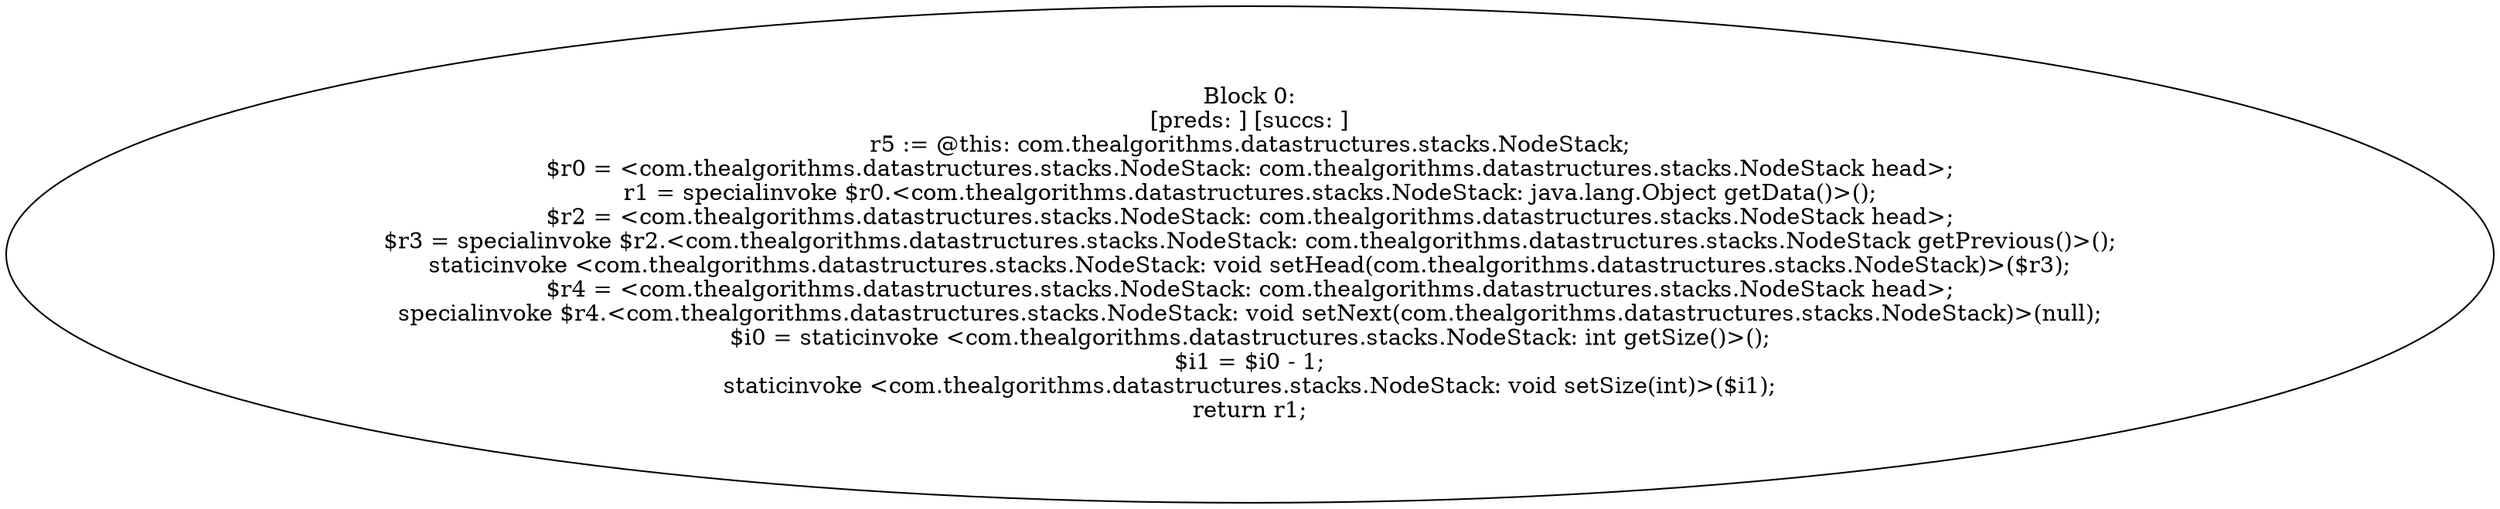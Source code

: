 digraph "unitGraph" {
    "Block 0:
[preds: ] [succs: ]
r5 := @this: com.thealgorithms.datastructures.stacks.NodeStack;
$r0 = <com.thealgorithms.datastructures.stacks.NodeStack: com.thealgorithms.datastructures.stacks.NodeStack head>;
r1 = specialinvoke $r0.<com.thealgorithms.datastructures.stacks.NodeStack: java.lang.Object getData()>();
$r2 = <com.thealgorithms.datastructures.stacks.NodeStack: com.thealgorithms.datastructures.stacks.NodeStack head>;
$r3 = specialinvoke $r2.<com.thealgorithms.datastructures.stacks.NodeStack: com.thealgorithms.datastructures.stacks.NodeStack getPrevious()>();
staticinvoke <com.thealgorithms.datastructures.stacks.NodeStack: void setHead(com.thealgorithms.datastructures.stacks.NodeStack)>($r3);
$r4 = <com.thealgorithms.datastructures.stacks.NodeStack: com.thealgorithms.datastructures.stacks.NodeStack head>;
specialinvoke $r4.<com.thealgorithms.datastructures.stacks.NodeStack: void setNext(com.thealgorithms.datastructures.stacks.NodeStack)>(null);
$i0 = staticinvoke <com.thealgorithms.datastructures.stacks.NodeStack: int getSize()>();
$i1 = $i0 - 1;
staticinvoke <com.thealgorithms.datastructures.stacks.NodeStack: void setSize(int)>($i1);
return r1;
"
}
